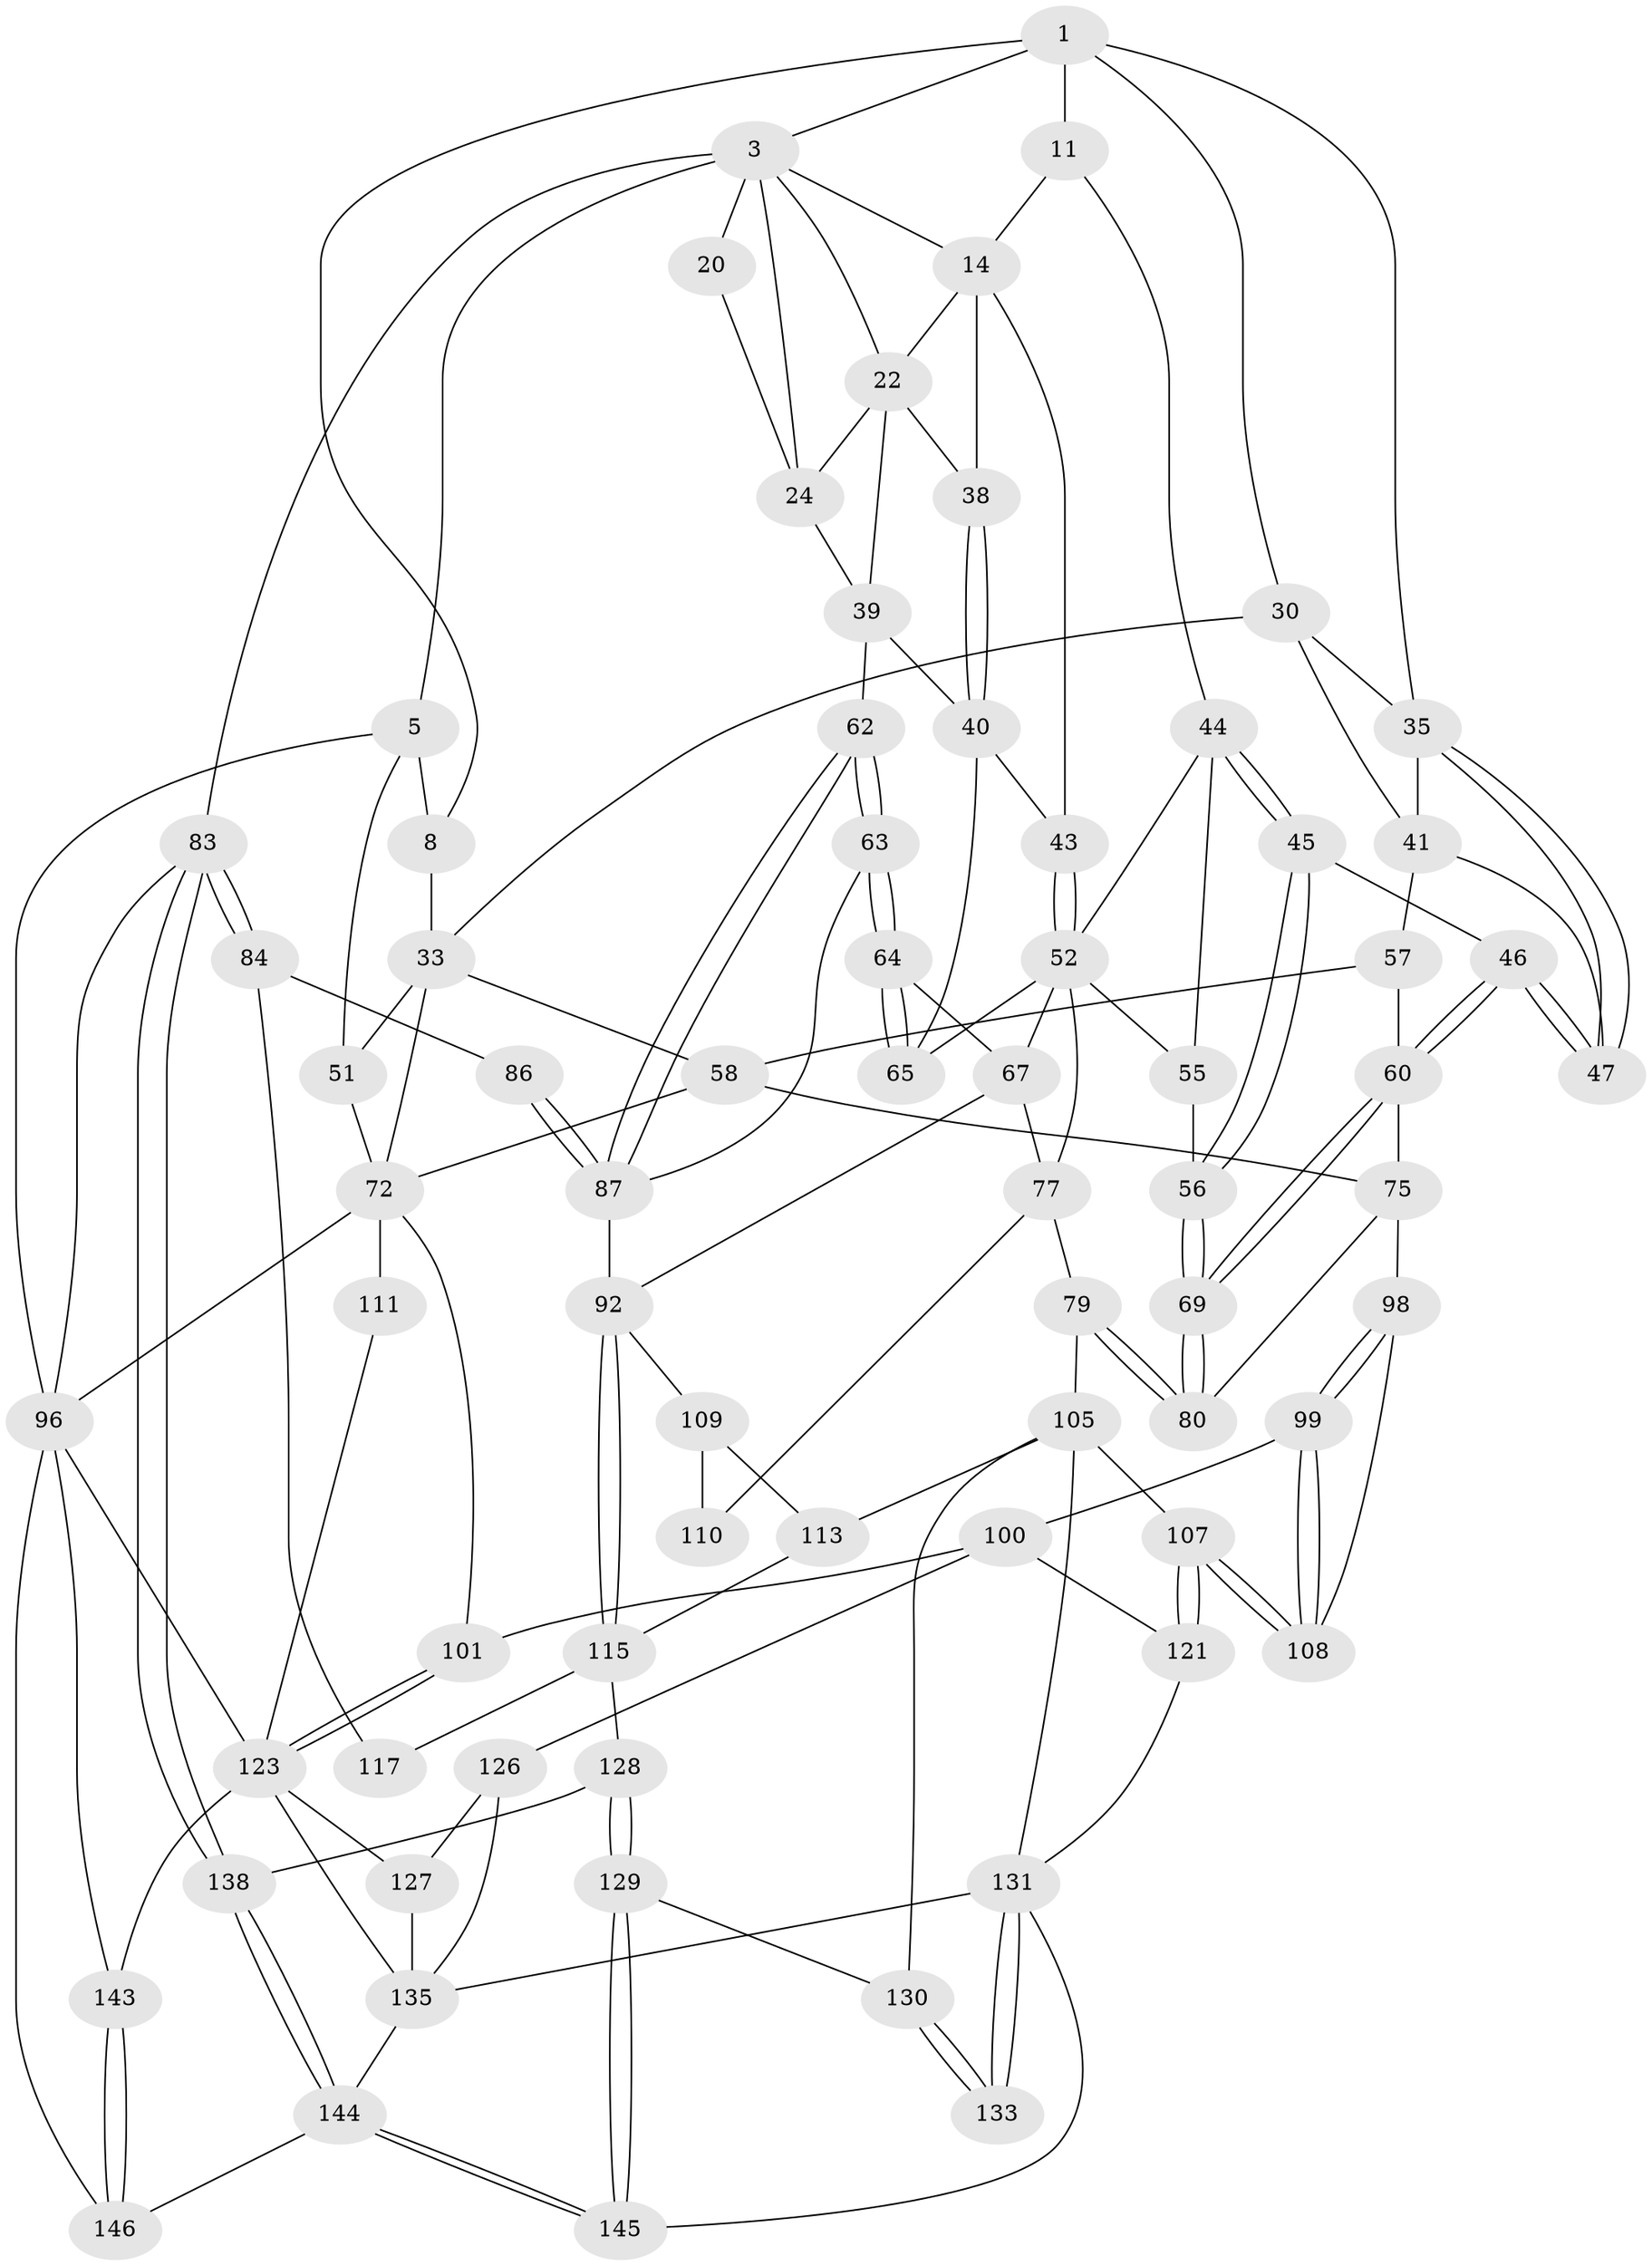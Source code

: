 // original degree distribution, {3: 0.02040816326530612, 4: 0.23129251700680273, 6: 0.22448979591836735, 5: 0.5238095238095238}
// Generated by graph-tools (version 1.1) at 2025/17/03/09/25 04:17:15]
// undirected, 73 vertices, 162 edges
graph export_dot {
graph [start="1"]
  node [color=gray90,style=filled];
  1 [pos="+0.3205296173866856+0",super="+2+6"];
  3 [pos="+0.8098971501980742+0",super="+4+13"];
  5 [pos="+0.138802204820092+0",super="+17"];
  8 [pos="+0.1891713820709294+0.15361640073966457",super="+29+9"];
  11 [pos="+0.5960382580761773+0.20857813680525578",super="+16"];
  14 [pos="+0.7336604878414101+0.210891126213265",super="+23+15"];
  20 [pos="+1+0"];
  22 [pos="+0.9054424638919688+0.1861045206515496",super="+26"];
  24 [pos="+1+0.19957774028849898",super="+25"];
  30 [pos="+0.238476726920388+0.16830011323412",super="+31"];
  33 [pos="+0.2129581234190755+0.3816429477099251",super="+34"];
  35 [pos="+0.4497172554845439+0.22673178413872844",super="+36"];
  38 [pos="+0.892458295819484+0.2874159544785718"];
  39 [pos="+0.958603417954438+0.36918444028080033",super="+49"];
  40 [pos="+0.898856272642979+0.3721902279073087",super="+42"];
  41 [pos="+0.35889355028064746+0.309174771222896",super="+48"];
  43 [pos="+0.7685118548625302+0.31431199586023656"];
  44 [pos="+0.6303927199657432+0.24840376037054987",super="+54"];
  45 [pos="+0.5950532305178986+0.3545739897232105"];
  46 [pos="+0.5399529431394006+0.4181436131245312"];
  47 [pos="+0.44222781136897676+0.37017897831807467"];
  51 [pos="+0+0.3638592189368136"];
  52 [pos="+0.8206778503765887+0.4335501260296867",super="+53"];
  55 [pos="+0.6994234978241317+0.5084680871695642"];
  56 [pos="+0.6843541586435464+0.50741958892447"];
  57 [pos="+0.38206067146756745+0.4675255314544377"];
  58 [pos="+0.23518161572830398+0.40802307348765793",super="+59"];
  60 [pos="+0.51096197021126+0.4785259339204686",super="+61"];
  62 [pos="+1+0.5484260804663577"];
  63 [pos="+0.996091994988099+0.5278243674731522",super="+81"];
  64 [pos="+0.9419841486819202+0.5023509775191566",super="+66"];
  65 [pos="+0.8823098085663551+0.40402164834172793"];
  67 [pos="+0.830686226635256+0.546872716938838",super="+82"];
  69 [pos="+0.5792789008654103+0.5801262092151505"];
  72 [pos="+0.13728640546880938+0.6299147269622531",super="+102+73"];
  75 [pos="+0.37744107017199996+0.5592948833615925",super="+76+89"];
  77 [pos="+0.7313481065277828+0.6021660365518254",super="+78"];
  79 [pos="+0.6484558328118153+0.6619088630229802",super="+104"];
  80 [pos="+0.5787818196705407+0.5887958863492226",super="+88"];
  83 [pos="+1+1"];
  84 [pos="+1+1",super="+85"];
  86 [pos="+1+0.6461583234391551",super="+118"];
  87 [pos="+1+0.6439367697092248",super="+90"];
  92 [pos="+0.8433335490913458+0.6787191358881018",super="+93"];
  96 [pos="+0+0.9153907795234214",super="+139+97"];
  98 [pos="+0.3400594215755102+0.6788154292725603",super="+103"];
  99 [pos="+0.30212009424302316+0.7219422757851992"];
  100 [pos="+0.29841815500769703+0.7255550402879668",super="+122"];
  101 [pos="+0.17000462352385468+0.7254712389569348"];
  105 [pos="+0.5805574558028994+0.7921016372415373",super="+106+114"];
  107 [pos="+0.48494402908769035+0.7871051263376965"];
  108 [pos="+0.48094463212115507+0.776467239323402"];
  109 [pos="+0.7758558721719169+0.6817812419217965",super="+112"];
  110 [pos="+0.664124692386574+0.6724065107156902"];
  111 [pos="+0+0.7309731689295494"];
  113 [pos="+0.7203652468698214+0.8004708403431522"];
  115 [pos="+0.8159944777986884+0.8066725234184112",super="+116+120"];
  117 [pos="+0.9382514434397808+0.747866039903779",super="+119"];
  121 [pos="+0.4000761399757929+0.849564007429699"];
  123 [pos="+0.15980756176154526+0.8522124489413693",super="+124"];
  126 [pos="+0.3082869881690119+0.8521217013336209"];
  127 [pos="+0.23938029788298495+0.8800264228606115"];
  128 [pos="+0.7176895128317166+0.9382874226462534",super="+137"];
  129 [pos="+0.6970626146854964+0.9464367827473477"];
  130 [pos="+0.6431700233169133+0.8635804468643409"];
  131 [pos="+0.5272595715019723+0.9107184747434879",super="+132"];
  133 [pos="+0.5470206057693198+0.9753706516622112"];
  135 [pos="+0.32240779508150036+1",super="+141+136"];
  138 [pos="+1+1"];
  143 [pos="+0.0936786331937994+1"];
  144 [pos="+0.5605011410324581+1",super="+147"];
  145 [pos="+0.5607073093509454+1"];
  146 [pos="+0.057739338712282214+1"];
  1 -- 3;
  1 -- 11 [weight=2];
  1 -- 35;
  1 -- 8;
  1 -- 30;
  3 -- 83;
  3 -- 20 [weight=2];
  3 -- 5;
  3 -- 22;
  3 -- 24;
  3 -- 14;
  5 -- 51;
  5 -- 8 [weight=4];
  5 -- 96;
  8 -- 33;
  11 -- 44;
  11 -- 14;
  14 -- 38;
  14 -- 22;
  14 -- 43;
  20 -- 24;
  22 -- 24;
  22 -- 38;
  22 -- 39;
  24 -- 39;
  30 -- 33;
  30 -- 35;
  30 -- 41;
  33 -- 51;
  33 -- 58;
  33 -- 72;
  35 -- 47;
  35 -- 47;
  35 -- 41;
  38 -- 40;
  38 -- 40;
  39 -- 40;
  39 -- 62;
  40 -- 65;
  40 -- 43;
  41 -- 57;
  41 -- 47;
  43 -- 52;
  43 -- 52;
  44 -- 45;
  44 -- 45;
  44 -- 52;
  44 -- 55;
  45 -- 46;
  45 -- 56;
  45 -- 56;
  46 -- 47;
  46 -- 47;
  46 -- 60;
  46 -- 60;
  51 -- 72;
  52 -- 65;
  52 -- 67;
  52 -- 55;
  52 -- 77;
  55 -- 56;
  56 -- 69;
  56 -- 69;
  57 -- 58;
  57 -- 60;
  58 -- 72;
  58 -- 75;
  60 -- 69;
  60 -- 69;
  60 -- 75;
  62 -- 63;
  62 -- 63;
  62 -- 87;
  62 -- 87;
  63 -- 64 [weight=2];
  63 -- 64;
  63 -- 87;
  64 -- 65;
  64 -- 65;
  64 -- 67;
  67 -- 77;
  67 -- 92;
  69 -- 80;
  69 -- 80;
  72 -- 101;
  72 -- 111 [weight=2];
  72 -- 96;
  75 -- 98 [weight=2];
  75 -- 80;
  77 -- 110;
  77 -- 79;
  79 -- 80 [weight=2];
  79 -- 80;
  79 -- 105;
  83 -- 84;
  83 -- 84;
  83 -- 138;
  83 -- 138;
  83 -- 96;
  84 -- 117 [weight=2];
  84 -- 86;
  86 -- 87 [weight=2];
  86 -- 87;
  87 -- 92;
  92 -- 115;
  92 -- 115;
  92 -- 109;
  96 -- 123;
  96 -- 143;
  96 -- 146;
  98 -- 99;
  98 -- 99;
  98 -- 108;
  99 -- 100;
  99 -- 108;
  99 -- 108;
  100 -- 101;
  100 -- 121;
  100 -- 126;
  101 -- 123;
  101 -- 123;
  105 -- 107;
  105 -- 131;
  105 -- 130;
  105 -- 113;
  107 -- 108;
  107 -- 108;
  107 -- 121;
  107 -- 121;
  109 -- 110 [weight=2];
  109 -- 113;
  111 -- 123;
  113 -- 115;
  115 -- 128 [weight=2];
  115 -- 117;
  121 -- 131;
  123 -- 127;
  123 -- 143;
  123 -- 135;
  126 -- 127;
  126 -- 135;
  127 -- 135;
  128 -- 129;
  128 -- 129;
  128 -- 138;
  129 -- 130;
  129 -- 145;
  129 -- 145;
  130 -- 133;
  130 -- 133;
  131 -- 133 [weight=2];
  131 -- 133;
  131 -- 145;
  131 -- 135;
  135 -- 144;
  138 -- 144;
  138 -- 144;
  143 -- 146;
  143 -- 146;
  144 -- 145;
  144 -- 145;
  144 -- 146;
}
